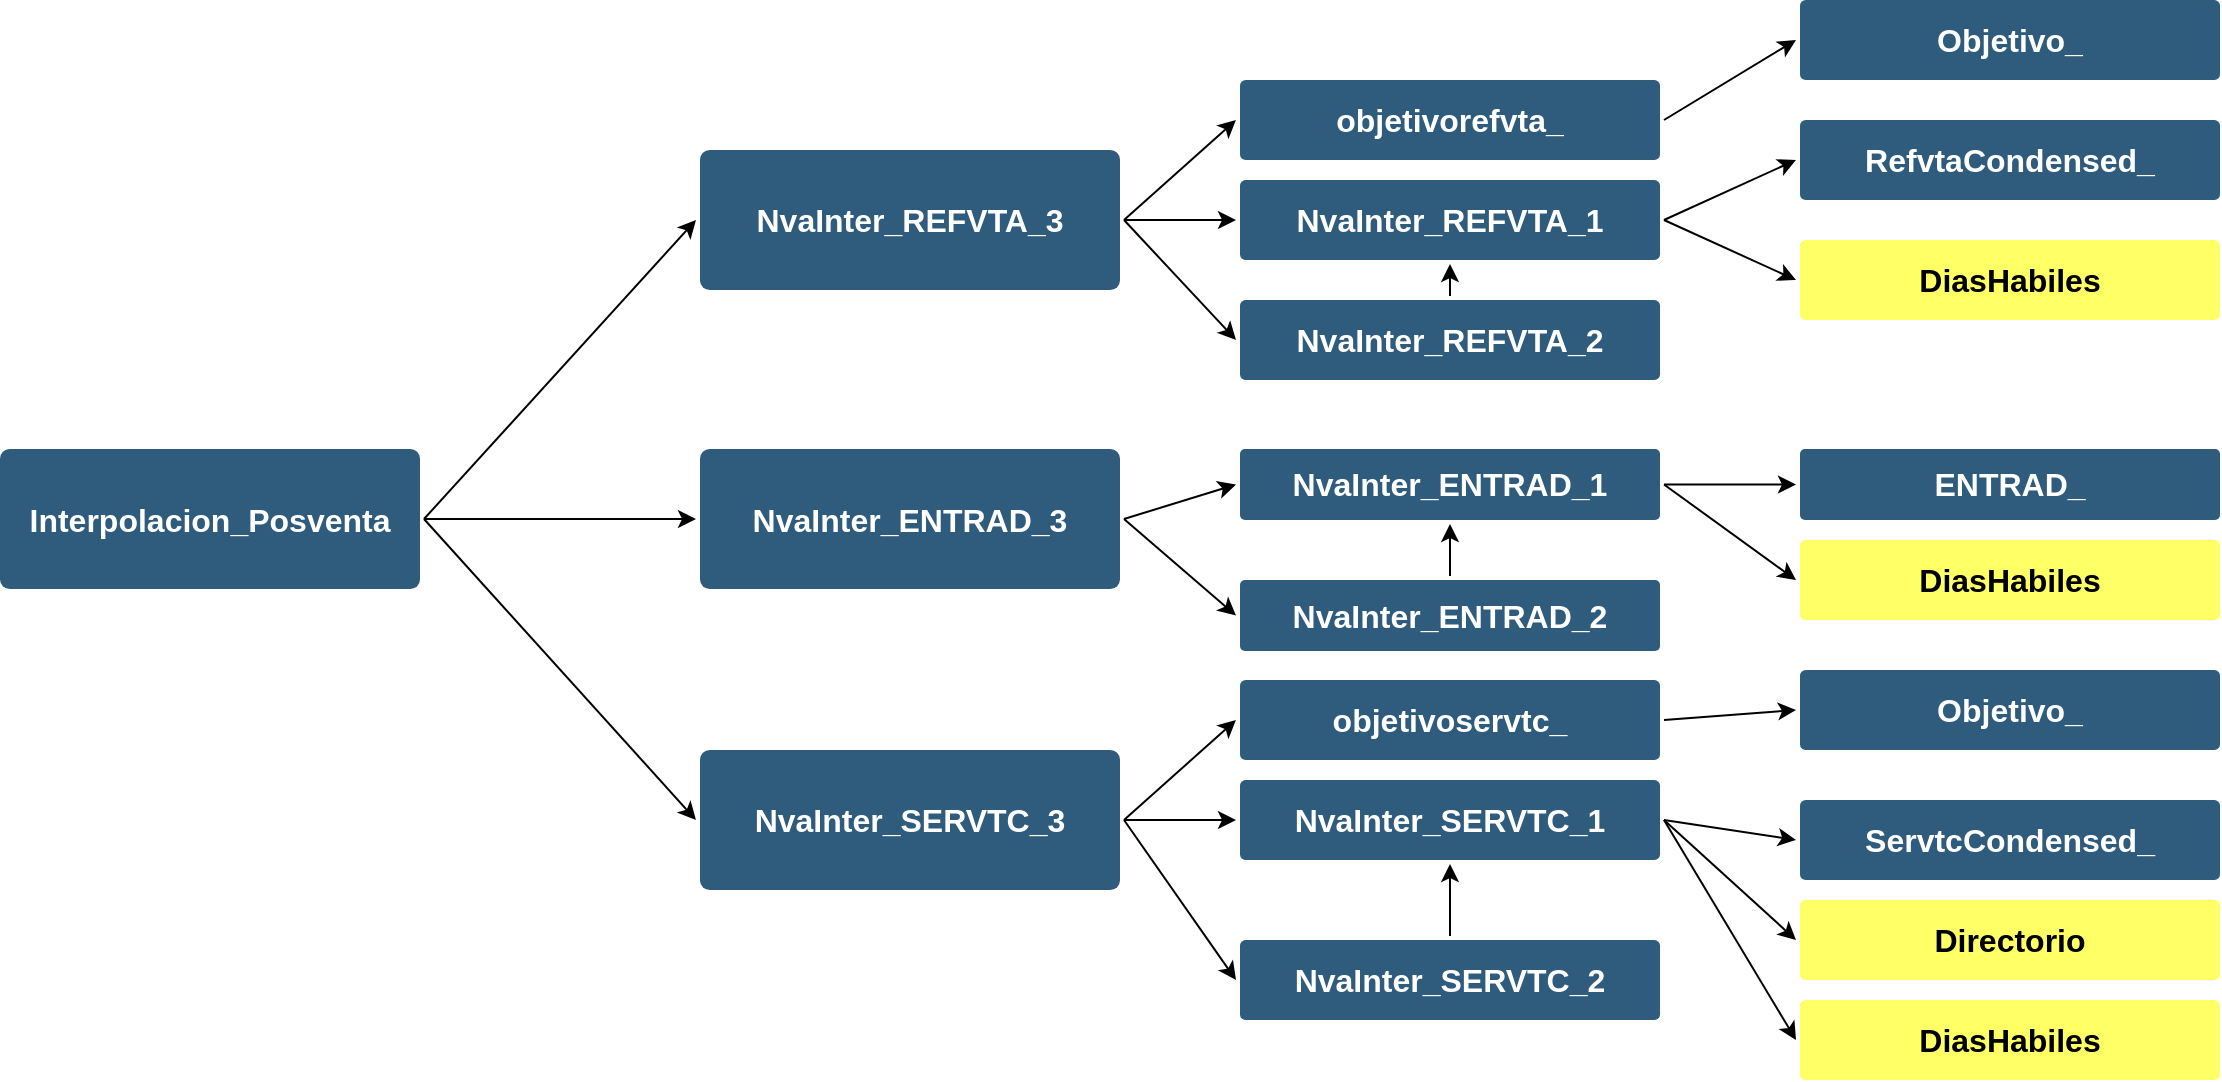 <mxfile version="21.6.6" type="google">
  <diagram id="6a731a19-8d31-9384-78a2-239565b7b9f0" name="Page-1">
    <mxGraphModel grid="1" page="1" gridSize="10" guides="1" tooltips="1" connect="1" arrows="1" fold="1" pageScale="1" pageWidth="1169" pageHeight="827" background="none" math="0" shadow="0">
      <root>
        <mxCell id="0" />
        <mxCell id="1" parent="0" />
        <mxCell id="-0ShvA0Jfd5PFGLAykkG-1782" style="rounded=0;orthogonalLoop=1;jettySize=auto;html=1;exitX=1;exitY=0.5;exitDx=0;exitDy=0;" edge="1" parent="1" source="1749" target="-0ShvA0Jfd5PFGLAykkG-1781">
          <mxGeometry relative="1" as="geometry" />
        </mxCell>
        <mxCell id="1749" value="Interpolacion_Posventa" style="rounded=1;whiteSpace=wrap;html=1;shadow=0;labelBackgroundColor=none;strokeColor=none;strokeWidth=3;fillColor=#2F5B7C;fontFamily=Helvetica;fontSize=16;fontColor=#FFFFFF;align=center;fontStyle=1;spacing=5;arcSize=7;perimeterSpacing=2;" vertex="1" parent="1">
          <mxGeometry x="10" y="384.5" width="210" height="70" as="geometry" />
        </mxCell>
        <mxCell id="-0ShvA0Jfd5PFGLAykkG-1789" style="edgeStyle=none;rounded=0;orthogonalLoop=1;jettySize=auto;html=1;exitX=1;exitY=0.5;exitDx=0;exitDy=0;entryX=0;entryY=0.5;entryDx=0;entryDy=0;" edge="1" parent="1" source="-0ShvA0Jfd5PFGLAykkG-1780" target="-0ShvA0Jfd5PFGLAykkG-1786">
          <mxGeometry relative="1" as="geometry" />
        </mxCell>
        <mxCell id="-0ShvA0Jfd5PFGLAykkG-1790" style="edgeStyle=none;rounded=0;orthogonalLoop=1;jettySize=auto;html=1;exitX=1;exitY=0.5;exitDx=0;exitDy=0;entryX=0;entryY=0.5;entryDx=0;entryDy=0;" edge="1" parent="1" source="-0ShvA0Jfd5PFGLAykkG-1780" target="-0ShvA0Jfd5PFGLAykkG-1787">
          <mxGeometry relative="1" as="geometry" />
        </mxCell>
        <mxCell id="-0ShvA0Jfd5PFGLAykkG-1792" style="edgeStyle=none;rounded=0;orthogonalLoop=1;jettySize=auto;html=1;exitX=1;exitY=0.5;exitDx=0;exitDy=0;entryX=0;entryY=0.5;entryDx=0;entryDy=0;" edge="1" parent="1" source="-0ShvA0Jfd5PFGLAykkG-1780" target="-0ShvA0Jfd5PFGLAykkG-1791">
          <mxGeometry relative="1" as="geometry" />
        </mxCell>
        <mxCell id="-0ShvA0Jfd5PFGLAykkG-1780" value="NvaInter_REFVTA_3" style="rounded=1;whiteSpace=wrap;html=1;shadow=0;labelBackgroundColor=none;strokeColor=none;strokeWidth=3;fillColor=#2F5B7C;fontFamily=Helvetica;fontSize=16;fontColor=#FFFFFF;align=center;fontStyle=1;spacing=5;arcSize=7;perimeterSpacing=2;" vertex="1" parent="1">
          <mxGeometry x="360" y="235" width="210" height="70" as="geometry" />
        </mxCell>
        <mxCell id="-0ShvA0Jfd5PFGLAykkG-1795" style="edgeStyle=none;rounded=0;orthogonalLoop=1;jettySize=auto;html=1;exitX=1;exitY=0.5;exitDx=0;exitDy=0;entryX=0;entryY=0.5;entryDx=0;entryDy=0;" edge="1" parent="1" source="-0ShvA0Jfd5PFGLAykkG-1781" target="-0ShvA0Jfd5PFGLAykkG-1793">
          <mxGeometry relative="1" as="geometry" />
        </mxCell>
        <mxCell id="-0ShvA0Jfd5PFGLAykkG-1797" style="edgeStyle=none;rounded=0;orthogonalLoop=1;jettySize=auto;html=1;exitX=1;exitY=0.5;exitDx=0;exitDy=0;entryX=0;entryY=0.5;entryDx=0;entryDy=0;" edge="1" parent="1" source="-0ShvA0Jfd5PFGLAykkG-1781" target="-0ShvA0Jfd5PFGLAykkG-1794">
          <mxGeometry relative="1" as="geometry" />
        </mxCell>
        <mxCell id="-0ShvA0Jfd5PFGLAykkG-1781" value="NvaInter_ENTRAD_3" style="rounded=1;whiteSpace=wrap;html=1;shadow=0;labelBackgroundColor=none;strokeColor=none;strokeWidth=3;fillColor=#2F5B7C;fontFamily=Helvetica;fontSize=16;fontColor=#FFFFFF;align=center;fontStyle=1;spacing=5;arcSize=7;perimeterSpacing=2;" vertex="1" parent="1">
          <mxGeometry x="360" y="384.5" width="210" height="70" as="geometry" />
        </mxCell>
        <mxCell id="-0ShvA0Jfd5PFGLAykkG-1801" style="edgeStyle=none;rounded=0;orthogonalLoop=1;jettySize=auto;html=1;exitX=1;exitY=0.5;exitDx=0;exitDy=0;entryX=0;entryY=0.5;entryDx=0;entryDy=0;" edge="1" parent="1" source="-0ShvA0Jfd5PFGLAykkG-1783" target="-0ShvA0Jfd5PFGLAykkG-1800">
          <mxGeometry relative="1" as="geometry" />
        </mxCell>
        <mxCell id="-0ShvA0Jfd5PFGLAykkG-1802" style="edgeStyle=none;rounded=0;orthogonalLoop=1;jettySize=auto;html=1;exitX=1;exitY=0.5;exitDx=0;exitDy=0;entryX=0;entryY=0.5;entryDx=0;entryDy=0;" edge="1" parent="1" source="-0ShvA0Jfd5PFGLAykkG-1783" target="-0ShvA0Jfd5PFGLAykkG-1798">
          <mxGeometry relative="1" as="geometry" />
        </mxCell>
        <mxCell id="-0ShvA0Jfd5PFGLAykkG-1803" style="edgeStyle=none;rounded=0;orthogonalLoop=1;jettySize=auto;html=1;exitX=1;exitY=0.5;exitDx=0;exitDy=0;entryX=0;entryY=0.5;entryDx=0;entryDy=0;" edge="1" parent="1" source="-0ShvA0Jfd5PFGLAykkG-1783" target="-0ShvA0Jfd5PFGLAykkG-1799">
          <mxGeometry relative="1" as="geometry" />
        </mxCell>
        <mxCell id="-0ShvA0Jfd5PFGLAykkG-1783" value="NvaInter_SERVTC_3" style="rounded=1;whiteSpace=wrap;html=1;shadow=0;labelBackgroundColor=none;strokeColor=none;strokeWidth=3;fillColor=#2F5B7C;fontFamily=Helvetica;fontSize=16;fontColor=#FFFFFF;align=center;fontStyle=1;spacing=5;arcSize=7;perimeterSpacing=2;" vertex="1" parent="1">
          <mxGeometry x="360" y="535" width="210" height="70" as="geometry" />
        </mxCell>
        <mxCell id="-0ShvA0Jfd5PFGLAykkG-1784" style="rounded=0;orthogonalLoop=1;jettySize=auto;html=1;exitX=1;exitY=0.5;exitDx=0;exitDy=0;entryX=0;entryY=0.5;entryDx=0;entryDy=0;" edge="1" parent="1" source="1749" target="-0ShvA0Jfd5PFGLAykkG-1780">
          <mxGeometry relative="1" as="geometry">
            <mxPoint x="232" y="430" as="sourcePoint" />
            <mxPoint x="368" y="430" as="targetPoint" />
          </mxGeometry>
        </mxCell>
        <mxCell id="-0ShvA0Jfd5PFGLAykkG-1785" style="rounded=0;orthogonalLoop=1;jettySize=auto;html=1;exitX=1;exitY=0.5;exitDx=0;exitDy=0;entryX=0;entryY=0.5;entryDx=0;entryDy=0;" edge="1" parent="1" source="1749" target="-0ShvA0Jfd5PFGLAykkG-1783">
          <mxGeometry relative="1" as="geometry">
            <mxPoint x="242" y="440" as="sourcePoint" />
            <mxPoint x="378" y="440" as="targetPoint" />
          </mxGeometry>
        </mxCell>
        <mxCell id="-0ShvA0Jfd5PFGLAykkG-1808" style="edgeStyle=none;rounded=0;orthogonalLoop=1;jettySize=auto;html=1;exitX=1;exitY=0.5;exitDx=0;exitDy=0;entryX=0;entryY=0.5;entryDx=0;entryDy=0;" edge="1" parent="1" source="-0ShvA0Jfd5PFGLAykkG-1786" target="-0ShvA0Jfd5PFGLAykkG-1806">
          <mxGeometry relative="1" as="geometry" />
        </mxCell>
        <mxCell id="-0ShvA0Jfd5PFGLAykkG-1809" style="edgeStyle=none;rounded=0;orthogonalLoop=1;jettySize=auto;html=1;exitX=1;exitY=0.5;exitDx=0;exitDy=0;entryX=0;entryY=0.5;entryDx=0;entryDy=0;" edge="1" parent="1" source="-0ShvA0Jfd5PFGLAykkG-1786" target="-0ShvA0Jfd5PFGLAykkG-1807">
          <mxGeometry relative="1" as="geometry" />
        </mxCell>
        <mxCell id="-0ShvA0Jfd5PFGLAykkG-1786" value="NvaInter_REFVTA_1" style="rounded=1;whiteSpace=wrap;html=1;shadow=0;labelBackgroundColor=none;strokeColor=none;strokeWidth=3;fillColor=#2F5B7C;fontFamily=Helvetica;fontSize=16;fontColor=#FFFFFF;align=center;fontStyle=1;spacing=5;arcSize=7;perimeterSpacing=2;" vertex="1" parent="1">
          <mxGeometry x="630" y="250" width="210" height="40" as="geometry" />
        </mxCell>
        <mxCell id="-0ShvA0Jfd5PFGLAykkG-1810" style="edgeStyle=none;rounded=0;orthogonalLoop=1;jettySize=auto;html=1;exitX=0.5;exitY=0;exitDx=0;exitDy=0;entryX=0.5;entryY=1;entryDx=0;entryDy=0;" edge="1" parent="1" source="-0ShvA0Jfd5PFGLAykkG-1787" target="-0ShvA0Jfd5PFGLAykkG-1786">
          <mxGeometry relative="1" as="geometry" />
        </mxCell>
        <mxCell id="-0ShvA0Jfd5PFGLAykkG-1787" value="NvaInter_REFVTA_2" style="rounded=1;whiteSpace=wrap;html=1;shadow=0;labelBackgroundColor=none;strokeColor=none;strokeWidth=3;fillColor=#2F5B7C;fontFamily=Helvetica;fontSize=16;fontColor=#FFFFFF;align=center;fontStyle=1;spacing=5;arcSize=7;perimeterSpacing=2;" vertex="1" parent="1">
          <mxGeometry x="630" y="310" width="210" height="40" as="geometry" />
        </mxCell>
        <mxCell id="-0ShvA0Jfd5PFGLAykkG-1813" style="edgeStyle=none;rounded=0;orthogonalLoop=1;jettySize=auto;html=1;exitX=1;exitY=0.5;exitDx=0;exitDy=0;entryX=0;entryY=0.5;entryDx=0;entryDy=0;" edge="1" parent="1" source="-0ShvA0Jfd5PFGLAykkG-1791" target="-0ShvA0Jfd5PFGLAykkG-1812">
          <mxGeometry relative="1" as="geometry" />
        </mxCell>
        <mxCell id="-0ShvA0Jfd5PFGLAykkG-1791" value="objetivorefvta_" style="rounded=1;whiteSpace=wrap;html=1;shadow=0;labelBackgroundColor=none;strokeColor=none;strokeWidth=3;fillColor=#2F5B7C;fontFamily=Helvetica;fontSize=16;fontColor=#FFFFFF;align=center;fontStyle=1;spacing=5;arcSize=7;perimeterSpacing=2;" vertex="1" parent="1">
          <mxGeometry x="630" y="200" width="210" height="40" as="geometry" />
        </mxCell>
        <mxCell id="-0ShvA0Jfd5PFGLAykkG-1816" style="edgeStyle=none;rounded=0;orthogonalLoop=1;jettySize=auto;html=1;exitX=1;exitY=0.5;exitDx=0;exitDy=0;entryX=0;entryY=0.5;entryDx=0;entryDy=0;" edge="1" parent="1" source="-0ShvA0Jfd5PFGLAykkG-1793" target="-0ShvA0Jfd5PFGLAykkG-1814">
          <mxGeometry relative="1" as="geometry" />
        </mxCell>
        <mxCell id="-0ShvA0Jfd5PFGLAykkG-1817" style="edgeStyle=none;rounded=0;orthogonalLoop=1;jettySize=auto;html=1;exitX=1;exitY=0.5;exitDx=0;exitDy=0;entryX=0;entryY=0.5;entryDx=0;entryDy=0;" edge="1" parent="1" source="-0ShvA0Jfd5PFGLAykkG-1793" target="-0ShvA0Jfd5PFGLAykkG-1815">
          <mxGeometry relative="1" as="geometry" />
        </mxCell>
        <mxCell id="-0ShvA0Jfd5PFGLAykkG-1793" value="NvaInter_ENTRAD_1" style="rounded=1;whiteSpace=wrap;html=1;shadow=0;labelBackgroundColor=none;strokeColor=none;strokeWidth=3;fillColor=#2F5B7C;fontFamily=Helvetica;fontSize=16;fontColor=#FFFFFF;align=center;fontStyle=1;spacing=5;arcSize=7;perimeterSpacing=2;" vertex="1" parent="1">
          <mxGeometry x="630" y="384.5" width="210" height="35.5" as="geometry" />
        </mxCell>
        <mxCell id="-0ShvA0Jfd5PFGLAykkG-1818" style="edgeStyle=none;rounded=0;orthogonalLoop=1;jettySize=auto;html=1;exitX=0.5;exitY=0;exitDx=0;exitDy=0;entryX=0.5;entryY=1;entryDx=0;entryDy=0;" edge="1" parent="1" source="-0ShvA0Jfd5PFGLAykkG-1794" target="-0ShvA0Jfd5PFGLAykkG-1793">
          <mxGeometry relative="1" as="geometry" />
        </mxCell>
        <mxCell id="-0ShvA0Jfd5PFGLAykkG-1794" value="NvaInter_ENTRAD_2" style="rounded=1;whiteSpace=wrap;html=1;shadow=0;labelBackgroundColor=none;strokeColor=none;strokeWidth=3;fillColor=#2F5B7C;fontFamily=Helvetica;fontSize=16;fontColor=#FFFFFF;align=center;fontStyle=1;spacing=5;arcSize=7;perimeterSpacing=2;" vertex="1" parent="1">
          <mxGeometry x="630" y="450" width="210" height="35.5" as="geometry" />
        </mxCell>
        <mxCell id="-0ShvA0Jfd5PFGLAykkG-1824" style="edgeStyle=none;rounded=0;orthogonalLoop=1;jettySize=auto;html=1;exitX=1;exitY=0.5;exitDx=0;exitDy=0;entryX=0;entryY=0.5;entryDx=0;entryDy=0;" edge="1" parent="1" source="-0ShvA0Jfd5PFGLAykkG-1798" target="-0ShvA0Jfd5PFGLAykkG-1821">
          <mxGeometry relative="1" as="geometry" />
        </mxCell>
        <mxCell id="-0ShvA0Jfd5PFGLAykkG-1825" style="edgeStyle=none;rounded=0;orthogonalLoop=1;jettySize=auto;html=1;exitX=1;exitY=0.5;exitDx=0;exitDy=0;entryX=0;entryY=0.5;entryDx=0;entryDy=0;" edge="1" parent="1" source="-0ShvA0Jfd5PFGLAykkG-1798" target="-0ShvA0Jfd5PFGLAykkG-1822">
          <mxGeometry relative="1" as="geometry" />
        </mxCell>
        <mxCell id="-0ShvA0Jfd5PFGLAykkG-1826" style="edgeStyle=none;rounded=0;orthogonalLoop=1;jettySize=auto;html=1;exitX=1;exitY=0.5;exitDx=0;exitDy=0;entryX=0;entryY=0.5;entryDx=0;entryDy=0;" edge="1" parent="1" source="-0ShvA0Jfd5PFGLAykkG-1798" target="-0ShvA0Jfd5PFGLAykkG-1823">
          <mxGeometry relative="1" as="geometry" />
        </mxCell>
        <mxCell id="-0ShvA0Jfd5PFGLAykkG-1798" value="NvaInter_SERVTC_1" style="rounded=1;whiteSpace=wrap;html=1;shadow=0;labelBackgroundColor=none;strokeColor=none;strokeWidth=3;fillColor=#2F5B7C;fontFamily=Helvetica;fontSize=16;fontColor=#FFFFFF;align=center;fontStyle=1;spacing=5;arcSize=7;perimeterSpacing=2;" vertex="1" parent="1">
          <mxGeometry x="630" y="550" width="210" height="40" as="geometry" />
        </mxCell>
        <mxCell id="-0ShvA0Jfd5PFGLAykkG-1827" style="edgeStyle=none;rounded=0;orthogonalLoop=1;jettySize=auto;html=1;exitX=0.5;exitY=0;exitDx=0;exitDy=0;entryX=0.5;entryY=1;entryDx=0;entryDy=0;" edge="1" parent="1" source="-0ShvA0Jfd5PFGLAykkG-1799" target="-0ShvA0Jfd5PFGLAykkG-1798">
          <mxGeometry relative="1" as="geometry" />
        </mxCell>
        <mxCell id="-0ShvA0Jfd5PFGLAykkG-1799" value="NvaInter_SERVTC_2" style="rounded=1;whiteSpace=wrap;html=1;shadow=0;labelBackgroundColor=none;strokeColor=none;strokeWidth=3;fillColor=#2F5B7C;fontFamily=Helvetica;fontSize=16;fontColor=#FFFFFF;align=center;fontStyle=1;spacing=5;arcSize=7;perimeterSpacing=2;" vertex="1" parent="1">
          <mxGeometry x="630" y="630" width="210" height="40" as="geometry" />
        </mxCell>
        <mxCell id="-0ShvA0Jfd5PFGLAykkG-1820" style="edgeStyle=none;rounded=0;orthogonalLoop=1;jettySize=auto;html=1;exitX=1;exitY=0.5;exitDx=0;exitDy=0;entryX=0;entryY=0.5;entryDx=0;entryDy=0;" edge="1" parent="1" source="-0ShvA0Jfd5PFGLAykkG-1800" target="-0ShvA0Jfd5PFGLAykkG-1819">
          <mxGeometry relative="1" as="geometry" />
        </mxCell>
        <mxCell id="-0ShvA0Jfd5PFGLAykkG-1800" value="objetivoservtc_" style="rounded=1;whiteSpace=wrap;html=1;shadow=0;labelBackgroundColor=none;strokeColor=none;strokeWidth=3;fillColor=#2F5B7C;fontFamily=Helvetica;fontSize=16;fontColor=#FFFFFF;align=center;fontStyle=1;spacing=5;arcSize=7;perimeterSpacing=2;" vertex="1" parent="1">
          <mxGeometry x="630" y="500" width="210" height="40" as="geometry" />
        </mxCell>
        <mxCell id="-0ShvA0Jfd5PFGLAykkG-1806" value="RefvtaCondensed_" style="rounded=1;whiteSpace=wrap;html=1;shadow=0;labelBackgroundColor=none;strokeColor=none;strokeWidth=3;fillColor=#2F5B7C;fontFamily=Helvetica;fontSize=16;fontColor=#FFFFFF;align=center;fontStyle=1;spacing=5;arcSize=7;perimeterSpacing=2;" vertex="1" parent="1">
          <mxGeometry x="910" y="220" width="210" height="40" as="geometry" />
        </mxCell>
        <mxCell id="-0ShvA0Jfd5PFGLAykkG-1807" value="&lt;font color=&quot;#000000&quot;&gt;DiasHabiles&lt;/font&gt;" style="rounded=1;whiteSpace=wrap;html=1;shadow=0;labelBackgroundColor=none;strokeColor=none;strokeWidth=3;fillColor=#FFFF66;fontFamily=Helvetica;fontSize=16;fontColor=#FFFFFF;align=center;fontStyle=1;spacing=5;arcSize=7;perimeterSpacing=2;" vertex="1" parent="1">
          <mxGeometry x="910" y="280" width="210" height="40" as="geometry" />
        </mxCell>
        <mxCell id="-0ShvA0Jfd5PFGLAykkG-1812" value="Objetivo_" style="rounded=1;whiteSpace=wrap;html=1;shadow=0;labelBackgroundColor=none;strokeColor=none;strokeWidth=3;fillColor=#2F5B7C;fontFamily=Helvetica;fontSize=16;fontColor=#FFFFFF;align=center;fontStyle=1;spacing=5;arcSize=7;perimeterSpacing=2;" vertex="1" parent="1">
          <mxGeometry x="910" y="160" width="210" height="40" as="geometry" />
        </mxCell>
        <mxCell id="-0ShvA0Jfd5PFGLAykkG-1814" value="ENTRAD_" style="rounded=1;whiteSpace=wrap;html=1;shadow=0;labelBackgroundColor=none;strokeColor=none;strokeWidth=3;fillColor=#2F5B7C;fontFamily=Helvetica;fontSize=16;fontColor=#FFFFFF;align=center;fontStyle=1;spacing=5;arcSize=7;perimeterSpacing=2;" vertex="1" parent="1">
          <mxGeometry x="910" y="384.5" width="210" height="35.5" as="geometry" />
        </mxCell>
        <mxCell id="-0ShvA0Jfd5PFGLAykkG-1815" value="&lt;font color=&quot;#000000&quot;&gt;DiasHabiles&lt;/font&gt;" style="rounded=1;whiteSpace=wrap;html=1;shadow=0;labelBackgroundColor=none;strokeColor=none;strokeWidth=3;fillColor=#FFFF66;fontFamily=Helvetica;fontSize=16;fontColor=#FFFFFF;align=center;fontStyle=1;spacing=5;arcSize=7;perimeterSpacing=2;" vertex="1" parent="1">
          <mxGeometry x="910" y="430" width="210" height="40" as="geometry" />
        </mxCell>
        <mxCell id="-0ShvA0Jfd5PFGLAykkG-1819" value="Objetivo_" style="rounded=1;whiteSpace=wrap;html=1;shadow=0;labelBackgroundColor=none;strokeColor=none;strokeWidth=3;fillColor=#2F5B7C;fontFamily=Helvetica;fontSize=16;fontColor=#FFFFFF;align=center;fontStyle=1;spacing=5;arcSize=7;perimeterSpacing=2;" vertex="1" parent="1">
          <mxGeometry x="910" y="495" width="210" height="40" as="geometry" />
        </mxCell>
        <mxCell id="-0ShvA0Jfd5PFGLAykkG-1821" value="ServtcCondensed_" style="rounded=1;whiteSpace=wrap;html=1;shadow=0;labelBackgroundColor=none;strokeColor=none;strokeWidth=3;fillColor=#2F5B7C;fontFamily=Helvetica;fontSize=16;fontColor=#FFFFFF;align=center;fontStyle=1;spacing=5;arcSize=7;perimeterSpacing=2;" vertex="1" parent="1">
          <mxGeometry x="910" y="560" width="210" height="40" as="geometry" />
        </mxCell>
        <mxCell id="-0ShvA0Jfd5PFGLAykkG-1822" value="&lt;font color=&quot;#000000&quot;&gt;Directorio&lt;/font&gt;" style="rounded=1;whiteSpace=wrap;html=1;shadow=0;labelBackgroundColor=none;strokeColor=none;strokeWidth=3;fillColor=#FFFF66;fontFamily=Helvetica;fontSize=16;fontColor=#FFFFFF;align=center;fontStyle=1;spacing=5;arcSize=7;perimeterSpacing=2;" vertex="1" parent="1">
          <mxGeometry x="910" y="610" width="210" height="40" as="geometry" />
        </mxCell>
        <mxCell id="-0ShvA0Jfd5PFGLAykkG-1823" value="&lt;font color=&quot;#000000&quot;&gt;DiasHabiles&lt;/font&gt;" style="rounded=1;whiteSpace=wrap;html=1;shadow=0;labelBackgroundColor=none;strokeColor=none;strokeWidth=3;fillColor=#FFFF66;fontFamily=Helvetica;fontSize=16;fontColor=#FFFFFF;align=center;fontStyle=1;spacing=5;arcSize=7;perimeterSpacing=2;" vertex="1" parent="1">
          <mxGeometry x="910" y="660" width="210" height="40" as="geometry" />
        </mxCell>
      </root>
    </mxGraphModel>
  </diagram>
</mxfile>
